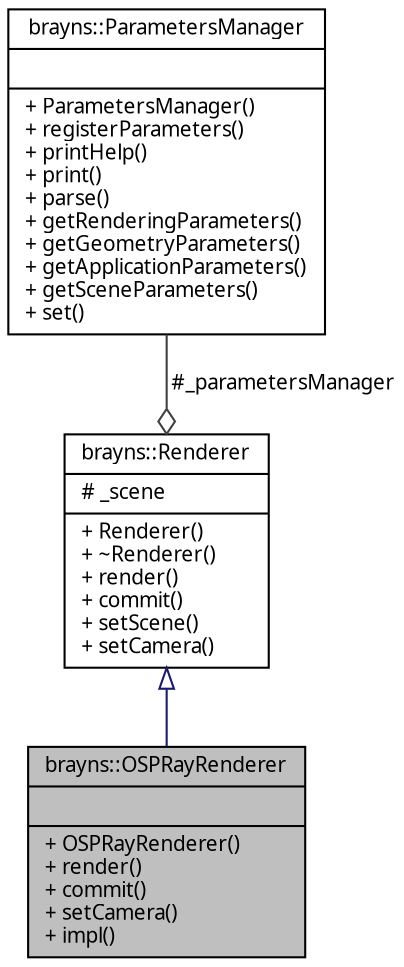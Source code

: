 digraph "brayns::OSPRayRenderer"
{
  edge [fontname="Sans",fontsize="10",labelfontname="Sans",labelfontsize="10"];
  node [fontname="Sans",fontsize="10",shape=record];
  Node1 [label="{brayns::OSPRayRenderer\n||+ OSPRayRenderer()\l+ render()\l+ commit()\l+ setCamera()\l+ impl()\l}",height=0.2,width=0.4,color="black", fillcolor="grey75", style="filled" fontcolor="black"];
  Node2 -> Node1 [dir="back",color="midnightblue",fontsize="10",style="solid",arrowtail="onormal",fontname="Sans"];
  Node2 [label="{brayns::Renderer\n|# _scene\l|+ Renderer()\l+ ~Renderer()\l+ render()\l+ commit()\l+ setScene()\l+ setCamera()\l}",height=0.2,width=0.4,color="black", fillcolor="white", style="filled",URL="$classbrayns_1_1_renderer.html"];
  Node3 -> Node2 [color="grey25",fontsize="10",style="solid",label=" #_parametersManager" ,arrowhead="odiamond",fontname="Sans"];
  Node3 [label="{brayns::ParametersManager\n||+ ParametersManager()\l+ registerParameters()\l+ printHelp()\l+ print()\l+ parse()\l+ getRenderingParameters()\l+ getGeometryParameters()\l+ getApplicationParameters()\l+ getSceneParameters()\l+ set()\l}",height=0.2,width=0.4,color="black", fillcolor="white", style="filled",URL="$classbrayns_1_1_parameters_manager.html",tooltip="Class managing all parameters registered by the application. "];
}

